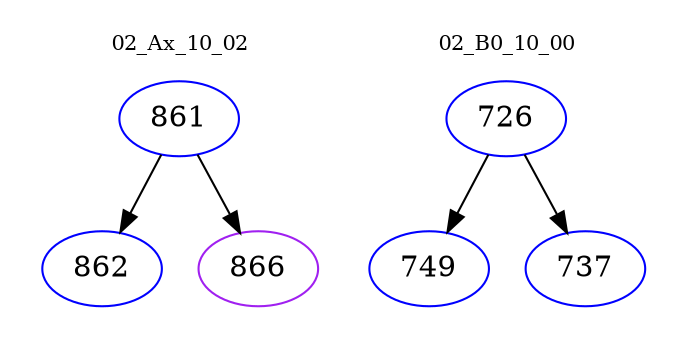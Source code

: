 digraph{
subgraph cluster_0 {
color = white
label = "02_Ax_10_02";
fontsize=10;
T0_861 [label="861", color="blue"]
T0_861 -> T0_862 [color="black"]
T0_862 [label="862", color="blue"]
T0_861 -> T0_866 [color="black"]
T0_866 [label="866", color="purple"]
}
subgraph cluster_1 {
color = white
label = "02_B0_10_00";
fontsize=10;
T1_726 [label="726", color="blue"]
T1_726 -> T1_749 [color="black"]
T1_749 [label="749", color="blue"]
T1_726 -> T1_737 [color="black"]
T1_737 [label="737", color="blue"]
}
}
